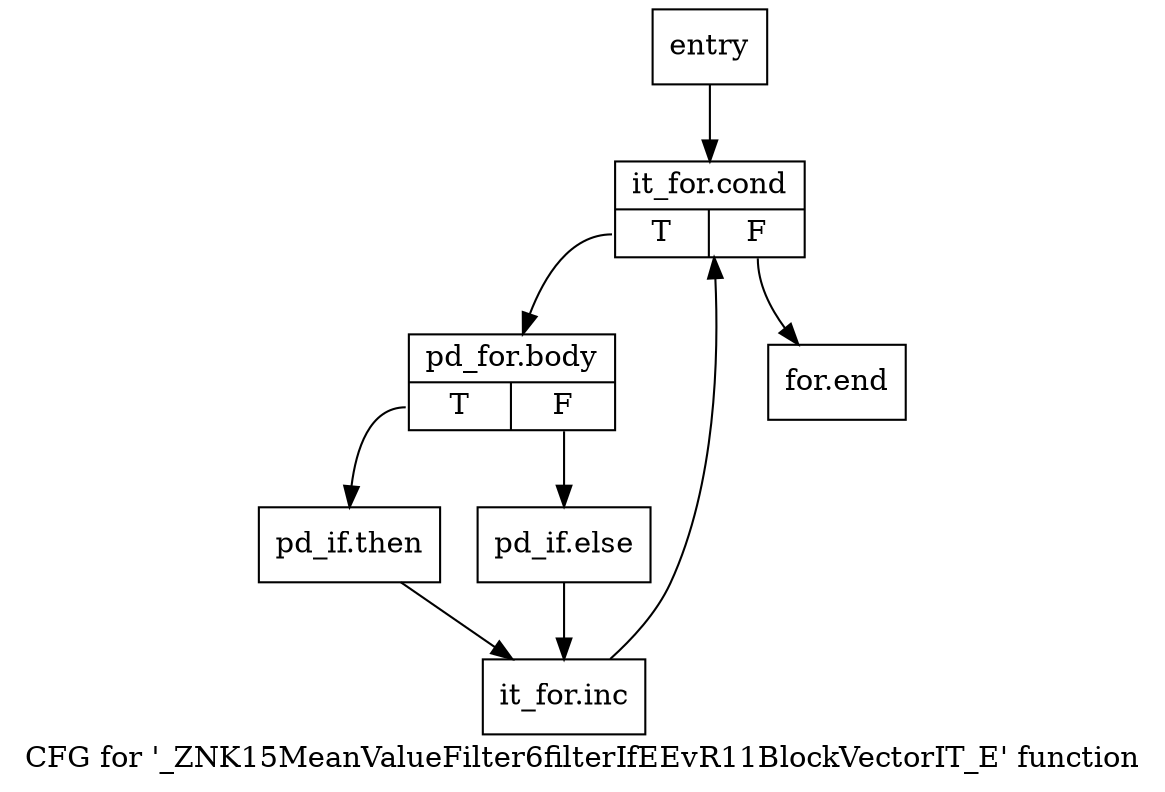 digraph "CFG for '_ZNK15MeanValueFilter6filterIfEEvR11BlockVectorIT_E' function" {
	label="CFG for '_ZNK15MeanValueFilter6filterIfEEvR11BlockVectorIT_E' function";

	Node0x557cc40 [shape=record,label="{entry}"];
	Node0x557cc40 -> Node0x557d000;
	Node0x557d000 [shape=record,label="{it_for.cond|{<s0>T|<s1>F}}"];
	Node0x557d000:s0 -> Node0x557d050;
	Node0x557d000:s1 -> Node0x557d190;
	Node0x557d050 [shape=record,label="{pd_for.body|{<s0>T|<s1>F}}"];
	Node0x557d050:s0 -> Node0x557d0a0;
	Node0x557d050:s1 -> Node0x557d0f0;
	Node0x557d0a0 [shape=record,label="{pd_if.then}"];
	Node0x557d0a0 -> Node0x557d140;
	Node0x557d0f0 [shape=record,label="{pd_if.else}"];
	Node0x557d0f0 -> Node0x557d140;
	Node0x557d140 [shape=record,label="{it_for.inc}"];
	Node0x557d140 -> Node0x557d000;
	Node0x557d190 [shape=record,label="{for.end}"];
}
